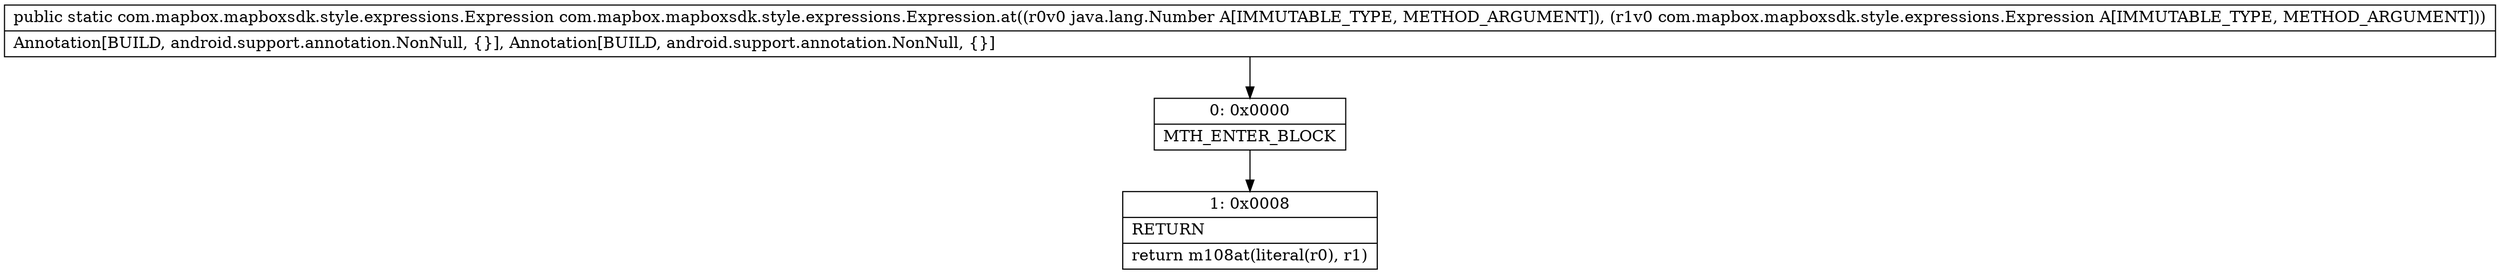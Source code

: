 digraph "CFG forcom.mapbox.mapboxsdk.style.expressions.Expression.at(Ljava\/lang\/Number;Lcom\/mapbox\/mapboxsdk\/style\/expressions\/Expression;)Lcom\/mapbox\/mapboxsdk\/style\/expressions\/Expression;" {
Node_0 [shape=record,label="{0\:\ 0x0000|MTH_ENTER_BLOCK\l}"];
Node_1 [shape=record,label="{1\:\ 0x0008|RETURN\l|return m108at(literal(r0), r1)\l}"];
MethodNode[shape=record,label="{public static com.mapbox.mapboxsdk.style.expressions.Expression com.mapbox.mapboxsdk.style.expressions.Expression.at((r0v0 java.lang.Number A[IMMUTABLE_TYPE, METHOD_ARGUMENT]), (r1v0 com.mapbox.mapboxsdk.style.expressions.Expression A[IMMUTABLE_TYPE, METHOD_ARGUMENT]))  | Annotation[BUILD, android.support.annotation.NonNull, \{\}], Annotation[BUILD, android.support.annotation.NonNull, \{\}]\l}"];
MethodNode -> Node_0;
Node_0 -> Node_1;
}

